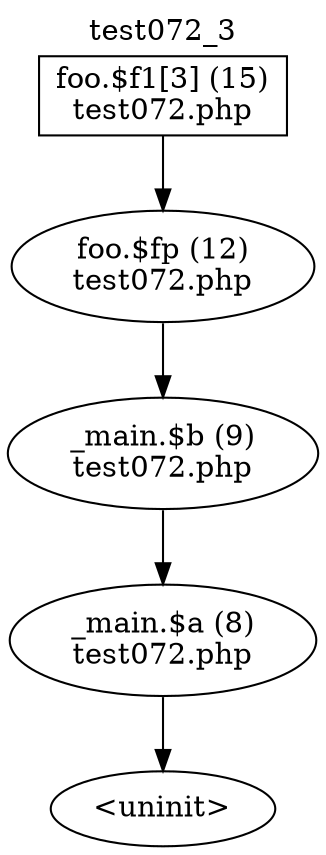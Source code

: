 digraph cfg {
  label="test072_3";
  labelloc=t;
  n1 [shape=box, label="foo.$f1[3] (15)\ntest072.php"];
  n2 [shape=ellipse, label="foo.$fp (12)\ntest072.php"];
  n3 [shape=ellipse, label="_main.$b (9)\ntest072.php"];
  n4 [shape=ellipse, label="_main.$a (8)\ntest072.php"];
  n5 [shape=ellipse, label="<uninit>"];
  n1 -> n2;
  n2 -> n3;
  n3 -> n4;
  n4 -> n5;
}
